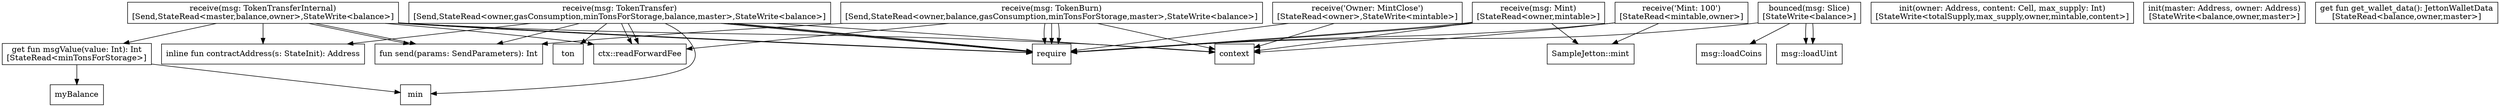 digraph "CallGraph" {
    node [shape=box];
    node_13 [label="inline fun contractAddress(s: StateInit): Address"];
    node_15 [label="fun send(params: SendParameters): Int"];
    node_17 [label="init(owner: Address, content: Cell, max_supply: Int)
[StateWrite<totalSupply,max_supply,owner,mintable,content>]"];
    node_18 [label="receive(msg: Mint)
[StateRead<owner,mintable>]"];
    node_19 [label="receive('Mint: 100')
[StateRead<mintable,owner>]"];
    node_20 [label="receive('Owner: MintClose')
[StateRead<owner>,StateWrite<mintable>]"];
    node_21 [label="init(master: Address, owner: Address)
[StateWrite<balance,owner,master>]"];
    node_22 [label="receive(msg: TokenTransfer)
[Send,StateRead<owner,gasConsumption,minTonsForStorage,balance,master>,StateWrite<balance>]"];
    node_23 [label="receive(msg: TokenTransferInternal)
[Send,StateRead<master,balance,owner>,StateWrite<balance>]"];
    node_24 [label="get fun msgValue(value: Int): Int
[StateRead<minTonsForStorage>]"];
    node_25 [label="receive(msg: TokenBurn)
[Send,StateRead<owner,balance,gasConsumption,minTonsForStorage,master>,StateWrite<balance>]"];
    node_26 [label="bounced(msg: Slice)
[StateWrite<balance>]"];
    node_27 [label="get fun get_wallet_data(): JettonWalletData
[StateRead<balance,owner,master>]"];
    node_28 [label="context"];
    node_29 [label="require"];
    node_30 [label="SampleJetton::mint"];
    node_31 [label="ctx::readForwardFee"];
    node_32 [label="min"];
    node_33 [label="ton"];
    node_34 [label="myBalance"];
    node_35 [label="msg::loadUint"];
    node_36 [label="msg::loadCoins"];
    node_18 -> node_28;
    node_18 -> node_29;
    node_18 -> node_29;
    node_18 -> node_30;
    node_19 -> node_28;
    node_19 -> node_29;
    node_19 -> node_30;
    node_20 -> node_28;
    node_20 -> node_29;
    node_22 -> node_28;
    node_22 -> node_29;
    node_22 -> node_31;
    node_22 -> node_31;
    node_22 -> node_29;
    node_22 -> node_32;
    node_22 -> node_33;
    node_22 -> node_29;
    node_22 -> node_13;
    node_22 -> node_15;
    node_23 -> node_28;
    node_23 -> node_29;
    node_23 -> node_13;
    node_23 -> node_29;
    node_23 -> node_15;
    node_23 -> node_24;
    node_23 -> node_31;
    node_23 -> node_15;
    node_24 -> node_34;
    node_24 -> node_32;
    node_25 -> node_28;
    node_25 -> node_29;
    node_25 -> node_29;
    node_25 -> node_31;
    node_25 -> node_29;
    node_25 -> node_15;
    node_26 -> node_35;
    node_26 -> node_35;
    node_26 -> node_36;
    node_26 -> node_29;
}
